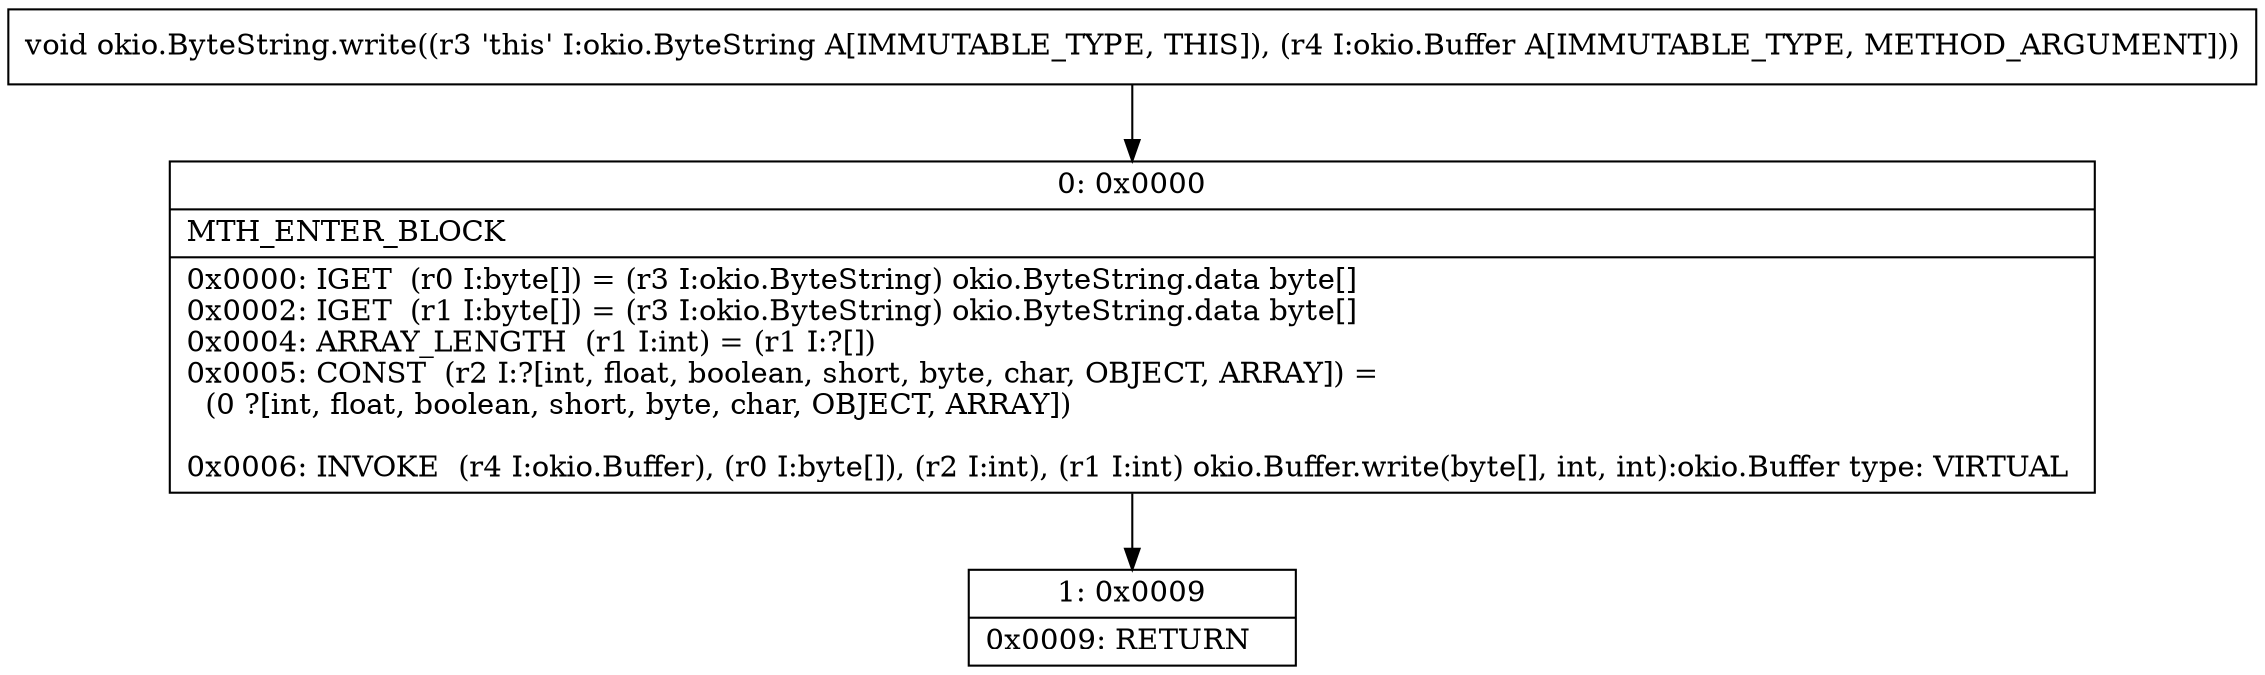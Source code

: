 digraph "CFG forokio.ByteString.write(Lokio\/Buffer;)V" {
Node_0 [shape=record,label="{0\:\ 0x0000|MTH_ENTER_BLOCK\l|0x0000: IGET  (r0 I:byte[]) = (r3 I:okio.ByteString) okio.ByteString.data byte[] \l0x0002: IGET  (r1 I:byte[]) = (r3 I:okio.ByteString) okio.ByteString.data byte[] \l0x0004: ARRAY_LENGTH  (r1 I:int) = (r1 I:?[]) \l0x0005: CONST  (r2 I:?[int, float, boolean, short, byte, char, OBJECT, ARRAY]) = \l  (0 ?[int, float, boolean, short, byte, char, OBJECT, ARRAY])\l \l0x0006: INVOKE  (r4 I:okio.Buffer), (r0 I:byte[]), (r2 I:int), (r1 I:int) okio.Buffer.write(byte[], int, int):okio.Buffer type: VIRTUAL \l}"];
Node_1 [shape=record,label="{1\:\ 0x0009|0x0009: RETURN   \l}"];
MethodNode[shape=record,label="{void okio.ByteString.write((r3 'this' I:okio.ByteString A[IMMUTABLE_TYPE, THIS]), (r4 I:okio.Buffer A[IMMUTABLE_TYPE, METHOD_ARGUMENT])) }"];
MethodNode -> Node_0;
Node_0 -> Node_1;
}

